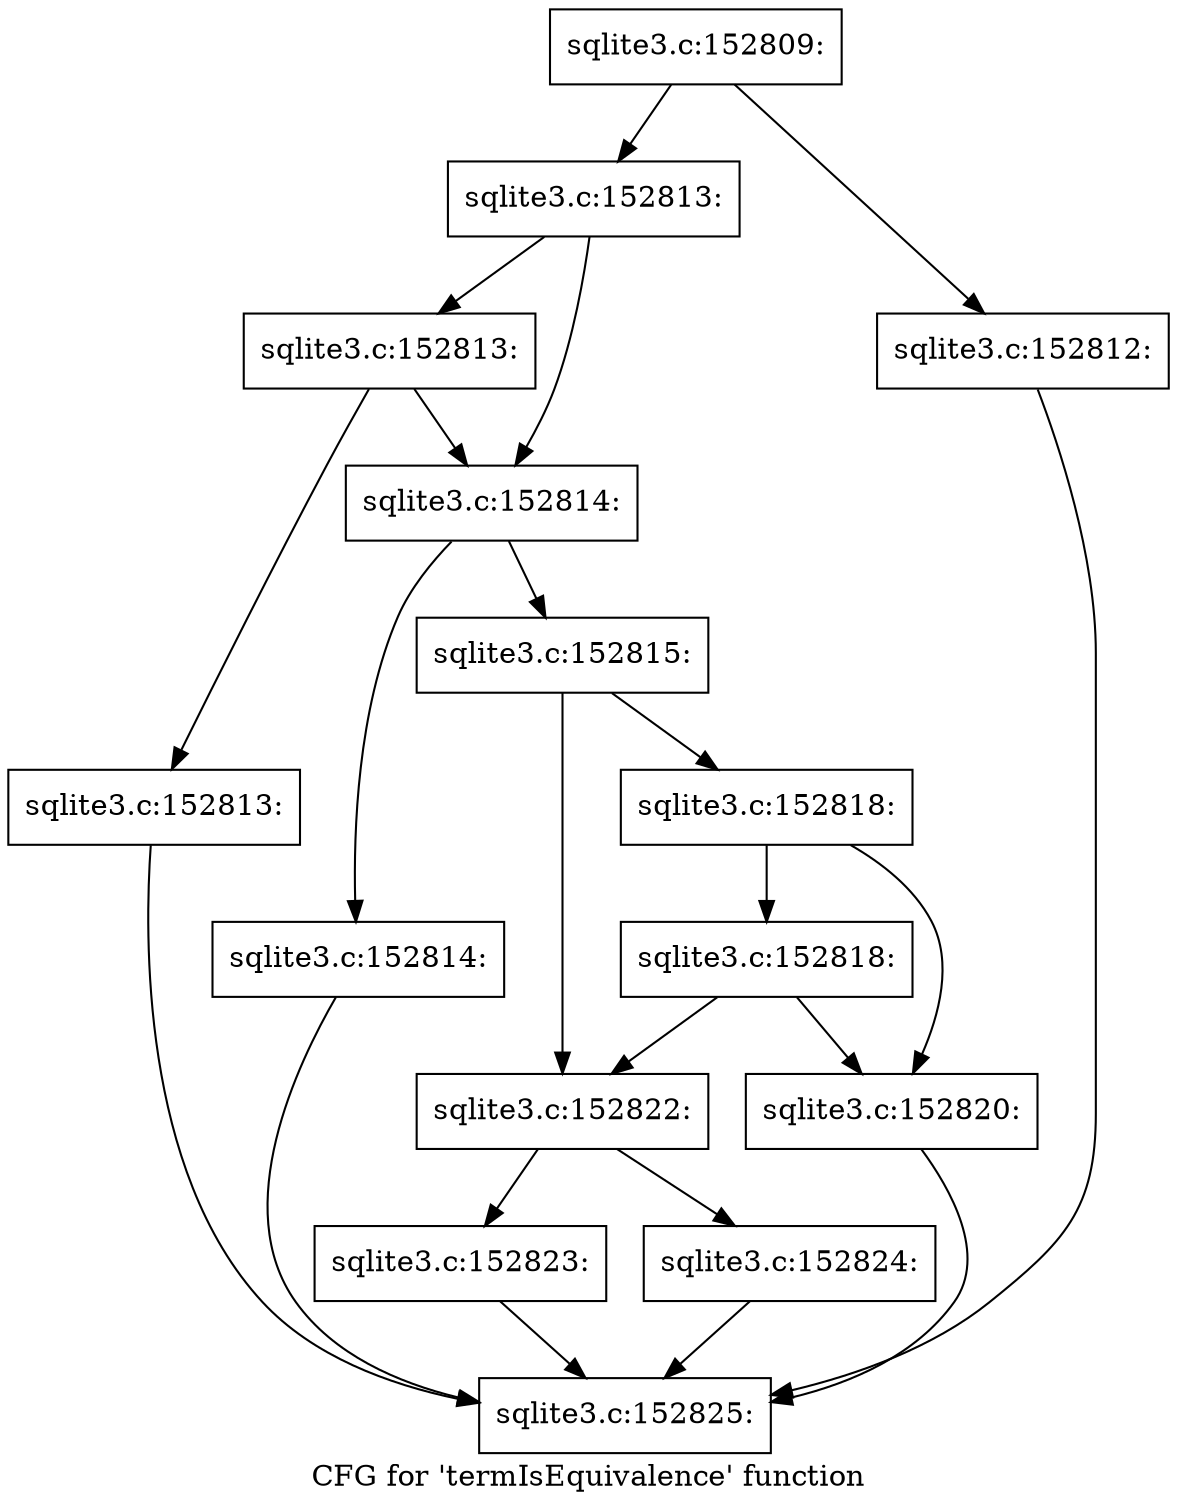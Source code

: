 digraph "CFG for 'termIsEquivalence' function" {
	label="CFG for 'termIsEquivalence' function";

	Node0x55c0f95d0010 [shape=record,label="{sqlite3.c:152809:}"];
	Node0x55c0f95d0010 -> Node0x55c0f95d2f70;
	Node0x55c0f95d0010 -> Node0x55c0f95d2f20;
	Node0x55c0f95d2f20 [shape=record,label="{sqlite3.c:152812:}"];
	Node0x55c0f95d2f20 -> Node0x55c0f95d0190;
	Node0x55c0f95d2f70 [shape=record,label="{sqlite3.c:152813:}"];
	Node0x55c0f95d2f70 -> Node0x55c0f95d3760;
	Node0x55c0f95d2f70 -> Node0x55c0f95d3710;
	Node0x55c0f95d3760 [shape=record,label="{sqlite3.c:152813:}"];
	Node0x55c0f95d3760 -> Node0x55c0f95d36c0;
	Node0x55c0f95d3760 -> Node0x55c0f95d3710;
	Node0x55c0f95d36c0 [shape=record,label="{sqlite3.c:152813:}"];
	Node0x55c0f95d36c0 -> Node0x55c0f95d0190;
	Node0x55c0f95d3710 [shape=record,label="{sqlite3.c:152814:}"];
	Node0x55c0f95d3710 -> Node0x55c0f95d4230;
	Node0x55c0f95d3710 -> Node0x55c0f95d4280;
	Node0x55c0f95d4230 [shape=record,label="{sqlite3.c:152814:}"];
	Node0x55c0f95d4230 -> Node0x55c0f95d0190;
	Node0x55c0f95d4280 [shape=record,label="{sqlite3.c:152815:}"];
	Node0x55c0f95d4280 -> Node0x55c0f95d5090;
	Node0x55c0f95d4280 -> Node0x55c0f95d5040;
	Node0x55c0f95d5090 [shape=record,label="{sqlite3.c:152818:}"];
	Node0x55c0f95d5090 -> Node0x55c0f95d5510;
	Node0x55c0f95d5090 -> Node0x55c0f95d4ff0;
	Node0x55c0f95d5510 [shape=record,label="{sqlite3.c:152818:}"];
	Node0x55c0f95d5510 -> Node0x55c0f95d5040;
	Node0x55c0f95d5510 -> Node0x55c0f95d4ff0;
	Node0x55c0f95d4ff0 [shape=record,label="{sqlite3.c:152820:}"];
	Node0x55c0f95d4ff0 -> Node0x55c0f95d0190;
	Node0x55c0f95d5040 [shape=record,label="{sqlite3.c:152822:}"];
	Node0x55c0f95d5040 -> Node0x55c0f95d6010;
	Node0x55c0f95d5040 -> Node0x55c0f95d6060;
	Node0x55c0f95d6010 [shape=record,label="{sqlite3.c:152823:}"];
	Node0x55c0f95d6010 -> Node0x55c0f95d0190;
	Node0x55c0f95d6060 [shape=record,label="{sqlite3.c:152824:}"];
	Node0x55c0f95d6060 -> Node0x55c0f95d0190;
	Node0x55c0f95d0190 [shape=record,label="{sqlite3.c:152825:}"];
}
